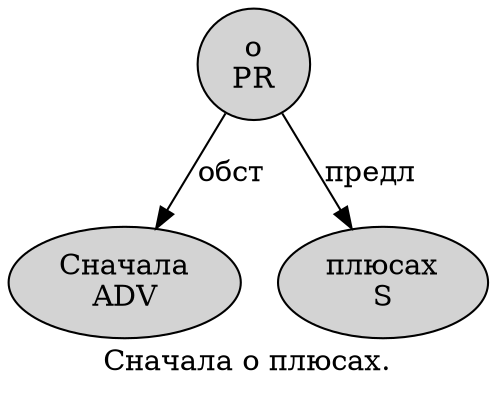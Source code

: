 digraph SENTENCE_3655 {
	graph [label="Сначала о плюсах."]
	node [style=filled]
		0 [label="Сначала
ADV" color="" fillcolor=lightgray penwidth=1 shape=ellipse]
		1 [label="о
PR" color="" fillcolor=lightgray penwidth=1 shape=ellipse]
		2 [label="плюсах
S" color="" fillcolor=lightgray penwidth=1 shape=ellipse]
			1 -> 0 [label="обст"]
			1 -> 2 [label="предл"]
}